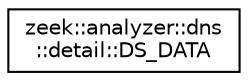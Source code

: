 digraph "Graphical Class Hierarchy"
{
 // LATEX_PDF_SIZE
  edge [fontname="Helvetica",fontsize="10",labelfontname="Helvetica",labelfontsize="10"];
  node [fontname="Helvetica",fontsize="10",shape=record];
  rankdir="LR";
  Node0 [label="zeek::analyzer::dns\l::detail::DS_DATA",height=0.2,width=0.4,color="black", fillcolor="white", style="filled",URL="$dc/d1d/namespacezeek_1_1analyzer_1_1dns_1_1detail.html#d2/db3/structzeek_1_1analyzer_1_1dns_1_1detail_1_1DS__DATA",tooltip=" "];
}

